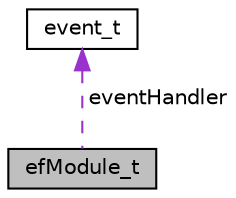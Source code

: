 digraph "efModule_t"
{
  edge [fontname="Helvetica",fontsize="10",labelfontname="Helvetica",labelfontsize="10"];
  node [fontname="Helvetica",fontsize="10",shape=record];
  Node1 [label="efModule_t",height=0.2,width=0.4,color="black", fillcolor="grey75", style="filled", fontcolor="black"];
  Node2 -> Node1 [dir="back",color="darkorchid3",fontsize="10",style="dashed",label=" eventHandler" ,fontname="Helvetica"];
  Node2 [label="event_t",height=0.2,width=0.4,color="black", fillcolor="white", style="filled",URL="$structevent__t.html",tooltip="Estructura de un evento. "];
}
